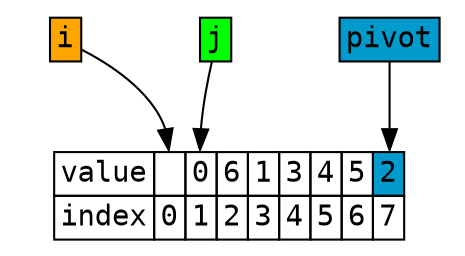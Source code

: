 digraph g {
    node [fontname="Monaco, Consolas",shape =plaintext,height=.1];
    node_t [label = <
            <TABLE BORDER="0" CELLBORDER="1" CELLSPACING="0">
            <TR>
            <TD >value</TD>
            <TD PORT="f0" ></TD>
            <TD PORT="f1" >0</TD>
            <TD PORT="f2">6</TD>
            <TD PORT="f3">1</TD>
            <TD PORT="f4">3</TD>
            <TD PORT="f5">4</TD>
            <TD PORT="f6">5</TD>
            <TD PORT="f7" bgcolor="Deepskyblue3">2</TD>
            </TR>
            <TR>
            <TD >index</TD>
            <TD PORT="f0">0</TD>
            <TD PORT="f1">1</TD>
            <TD PORT="f2">2</TD>
            <TD PORT="f3">3</TD>
            <TD PORT="f4">4</TD>
            <TD PORT="f5">5</TD>
            <TD PORT="f6">6</TD>
            <TD PORT="f7">7</TD>
            </TR>

            </TABLE>>];

    node_i [label = <
            <TABLE BORDER="0" CELLBORDER="1" CELLSPACING="0">
            <TR>
            <TD PORT="f0" bgcolor="orange">i</TD>
            </TR>
            </TABLE>>];

    node_j [label = <
            <TABLE BORDER="0" CELLBORDER="1" CELLSPACING="0">
            <TR>
            <TD PORT="f0" bgcolor="green">j</TD>
            </TR>
            </TABLE>>];

    node_p [label = <
            <TABLE BORDER="0" CELLBORDER="1" CELLSPACING="0">
            <TR>
            <TD PORT="f0" bgcolor="Deepskyblue3">pivot</TD>
            </TR>
            </TABLE>>];

"node_i":f0 -> "node_t":f0
"node_j":f0 -> "node_t":f1
"node_p":f0 -> "node_t":f7
}
